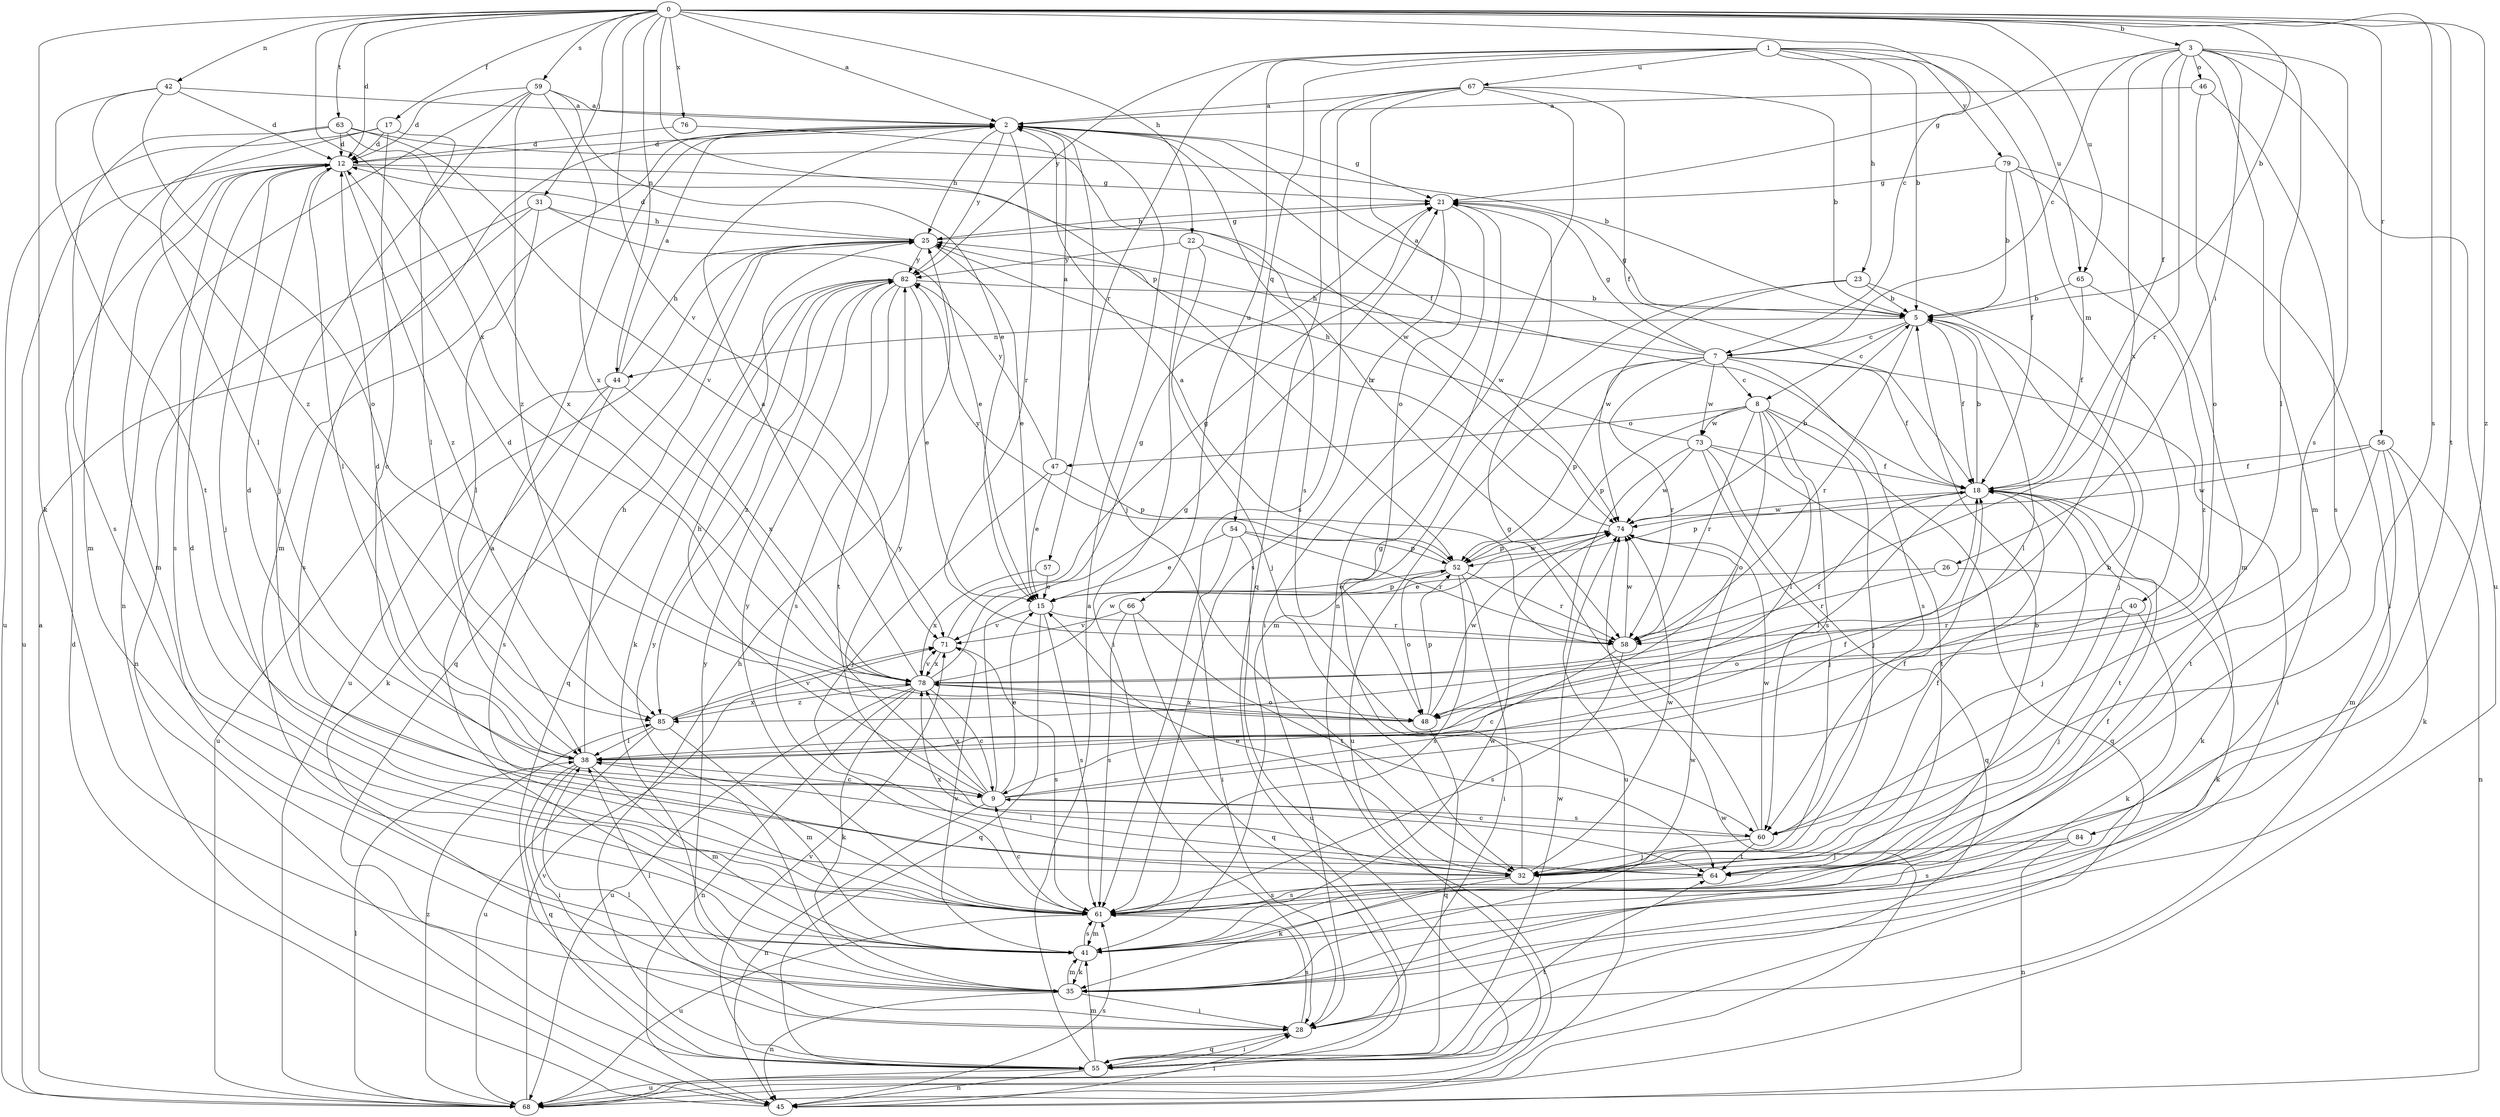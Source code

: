 strict digraph  {
0;
1;
2;
3;
5;
7;
8;
9;
12;
15;
17;
18;
21;
22;
23;
25;
26;
28;
31;
32;
35;
38;
40;
41;
42;
44;
45;
46;
47;
48;
52;
54;
55;
56;
57;
58;
59;
60;
61;
63;
64;
65;
66;
67;
68;
71;
73;
74;
76;
78;
79;
82;
84;
85;
0 -> 2  [label=a];
0 -> 3  [label=b];
0 -> 5  [label=b];
0 -> 7  [label=c];
0 -> 12  [label=d];
0 -> 17  [label=f];
0 -> 22  [label=h];
0 -> 31  [label=j];
0 -> 35  [label=k];
0 -> 42  [label=n];
0 -> 44  [label=n];
0 -> 52  [label=p];
0 -> 56  [label=r];
0 -> 59  [label=s];
0 -> 60  [label=s];
0 -> 63  [label=t];
0 -> 64  [label=t];
0 -> 65  [label=u];
0 -> 71  [label=v];
0 -> 76  [label=x];
0 -> 78  [label=x];
0 -> 84  [label=z];
1 -> 5  [label=b];
1 -> 23  [label=h];
1 -> 40  [label=m];
1 -> 54  [label=q];
1 -> 57  [label=r];
1 -> 65  [label=u];
1 -> 66  [label=u];
1 -> 67  [label=u];
1 -> 79  [label=y];
1 -> 82  [label=y];
2 -> 12  [label=d];
2 -> 18  [label=f];
2 -> 21  [label=g];
2 -> 25  [label=h];
2 -> 32  [label=j];
2 -> 41  [label=m];
2 -> 58  [label=r];
2 -> 60  [label=s];
2 -> 82  [label=y];
3 -> 7  [label=c];
3 -> 18  [label=f];
3 -> 21  [label=g];
3 -> 26  [label=i];
3 -> 38  [label=l];
3 -> 41  [label=m];
3 -> 46  [label=o];
3 -> 58  [label=r];
3 -> 60  [label=s];
3 -> 68  [label=u];
3 -> 78  [label=x];
5 -> 7  [label=c];
5 -> 8  [label=c];
5 -> 18  [label=f];
5 -> 21  [label=g];
5 -> 38  [label=l];
5 -> 44  [label=n];
5 -> 58  [label=r];
7 -> 2  [label=a];
7 -> 8  [label=c];
7 -> 18  [label=f];
7 -> 21  [label=g];
7 -> 25  [label=h];
7 -> 28  [label=i];
7 -> 52  [label=p];
7 -> 58  [label=r];
7 -> 60  [label=s];
7 -> 68  [label=u];
7 -> 73  [label=w];
8 -> 32  [label=j];
8 -> 38  [label=l];
8 -> 47  [label=o];
8 -> 48  [label=o];
8 -> 52  [label=p];
8 -> 55  [label=q];
8 -> 58  [label=r];
8 -> 60  [label=s];
8 -> 73  [label=w];
9 -> 5  [label=b];
9 -> 12  [label=d];
9 -> 15  [label=e];
9 -> 18  [label=f];
9 -> 21  [label=g];
9 -> 25  [label=h];
9 -> 45  [label=n];
9 -> 60  [label=s];
9 -> 78  [label=x];
9 -> 82  [label=y];
12 -> 21  [label=g];
12 -> 32  [label=j];
12 -> 38  [label=l];
12 -> 41  [label=m];
12 -> 61  [label=s];
12 -> 68  [label=u];
12 -> 74  [label=w];
12 -> 85  [label=z];
15 -> 52  [label=p];
15 -> 55  [label=q];
15 -> 58  [label=r];
15 -> 61  [label=s];
15 -> 71  [label=v];
17 -> 9  [label=c];
17 -> 12  [label=d];
17 -> 38  [label=l];
17 -> 41  [label=m];
17 -> 68  [label=u];
18 -> 5  [label=b];
18 -> 32  [label=j];
18 -> 35  [label=k];
18 -> 38  [label=l];
18 -> 52  [label=p];
18 -> 64  [label=t];
18 -> 74  [label=w];
21 -> 25  [label=h];
21 -> 28  [label=i];
21 -> 61  [label=s];
22 -> 28  [label=i];
22 -> 32  [label=j];
22 -> 74  [label=w];
22 -> 82  [label=y];
23 -> 5  [label=b];
23 -> 32  [label=j];
23 -> 41  [label=m];
23 -> 74  [label=w];
25 -> 12  [label=d];
25 -> 15  [label=e];
25 -> 21  [label=g];
25 -> 55  [label=q];
25 -> 68  [label=u];
25 -> 82  [label=y];
26 -> 15  [label=e];
26 -> 35  [label=k];
26 -> 58  [label=r];
28 -> 38  [label=l];
28 -> 55  [label=q];
28 -> 61  [label=s];
28 -> 82  [label=y];
31 -> 15  [label=e];
31 -> 25  [label=h];
31 -> 38  [label=l];
31 -> 45  [label=n];
31 -> 61  [label=s];
32 -> 15  [label=e];
32 -> 18  [label=f];
32 -> 21  [label=g];
32 -> 35  [label=k];
32 -> 61  [label=s];
32 -> 74  [label=w];
32 -> 78  [label=x];
35 -> 28  [label=i];
35 -> 38  [label=l];
35 -> 41  [label=m];
35 -> 45  [label=n];
35 -> 74  [label=w];
35 -> 82  [label=y];
38 -> 9  [label=c];
38 -> 12  [label=d];
38 -> 25  [label=h];
38 -> 28  [label=i];
38 -> 41  [label=m];
38 -> 55  [label=q];
40 -> 32  [label=j];
40 -> 35  [label=k];
40 -> 48  [label=o];
40 -> 58  [label=r];
41 -> 2  [label=a];
41 -> 18  [label=f];
41 -> 35  [label=k];
41 -> 61  [label=s];
41 -> 71  [label=v];
41 -> 74  [label=w];
42 -> 2  [label=a];
42 -> 12  [label=d];
42 -> 48  [label=o];
42 -> 64  [label=t];
42 -> 85  [label=z];
44 -> 2  [label=a];
44 -> 25  [label=h];
44 -> 35  [label=k];
44 -> 61  [label=s];
44 -> 68  [label=u];
44 -> 78  [label=x];
45 -> 12  [label=d];
45 -> 28  [label=i];
45 -> 61  [label=s];
46 -> 2  [label=a];
46 -> 48  [label=o];
46 -> 61  [label=s];
47 -> 2  [label=a];
47 -> 15  [label=e];
47 -> 32  [label=j];
47 -> 52  [label=p];
47 -> 82  [label=y];
48 -> 12  [label=d];
48 -> 52  [label=p];
48 -> 55  [label=q];
48 -> 74  [label=w];
48 -> 78  [label=x];
52 -> 15  [label=e];
52 -> 28  [label=i];
52 -> 48  [label=o];
52 -> 58  [label=r];
52 -> 61  [label=s];
52 -> 74  [label=w];
52 -> 82  [label=y];
54 -> 15  [label=e];
54 -> 28  [label=i];
54 -> 52  [label=p];
54 -> 58  [label=r];
54 -> 68  [label=u];
55 -> 2  [label=a];
55 -> 25  [label=h];
55 -> 28  [label=i];
55 -> 41  [label=m];
55 -> 45  [label=n];
55 -> 64  [label=t];
55 -> 68  [label=u];
55 -> 71  [label=v];
55 -> 74  [label=w];
56 -> 18  [label=f];
56 -> 35  [label=k];
56 -> 41  [label=m];
56 -> 45  [label=n];
56 -> 64  [label=t];
56 -> 74  [label=w];
57 -> 15  [label=e];
57 -> 78  [label=x];
58 -> 2  [label=a];
58 -> 9  [label=c];
58 -> 61  [label=s];
58 -> 74  [label=w];
59 -> 2  [label=a];
59 -> 12  [label=d];
59 -> 15  [label=e];
59 -> 32  [label=j];
59 -> 45  [label=n];
59 -> 78  [label=x];
59 -> 85  [label=z];
60 -> 9  [label=c];
60 -> 18  [label=f];
60 -> 21  [label=g];
60 -> 32  [label=j];
60 -> 64  [label=t];
60 -> 74  [label=w];
61 -> 5  [label=b];
61 -> 9  [label=c];
61 -> 12  [label=d];
61 -> 41  [label=m];
61 -> 68  [label=u];
61 -> 82  [label=y];
63 -> 5  [label=b];
63 -> 12  [label=d];
63 -> 38  [label=l];
63 -> 61  [label=s];
63 -> 71  [label=v];
63 -> 78  [label=x];
64 -> 38  [label=l];
64 -> 61  [label=s];
65 -> 5  [label=b];
65 -> 18  [label=f];
65 -> 85  [label=z];
66 -> 55  [label=q];
66 -> 61  [label=s];
66 -> 64  [label=t];
66 -> 71  [label=v];
67 -> 2  [label=a];
67 -> 5  [label=b];
67 -> 18  [label=f];
67 -> 45  [label=n];
67 -> 48  [label=o];
67 -> 55  [label=q];
67 -> 61  [label=s];
68 -> 2  [label=a];
68 -> 38  [label=l];
68 -> 71  [label=v];
68 -> 74  [label=w];
68 -> 85  [label=z];
71 -> 21  [label=g];
71 -> 61  [label=s];
71 -> 78  [label=x];
73 -> 18  [label=f];
73 -> 25  [label=h];
73 -> 32  [label=j];
73 -> 55  [label=q];
73 -> 64  [label=t];
73 -> 68  [label=u];
73 -> 74  [label=w];
74 -> 5  [label=b];
74 -> 25  [label=h];
74 -> 52  [label=p];
76 -> 12  [label=d];
76 -> 58  [label=r];
78 -> 2  [label=a];
78 -> 9  [label=c];
78 -> 18  [label=f];
78 -> 21  [label=g];
78 -> 35  [label=k];
78 -> 45  [label=n];
78 -> 48  [label=o];
78 -> 68  [label=u];
78 -> 71  [label=v];
78 -> 74  [label=w];
78 -> 85  [label=z];
79 -> 5  [label=b];
79 -> 18  [label=f];
79 -> 21  [label=g];
79 -> 28  [label=i];
79 -> 41  [label=m];
82 -> 5  [label=b];
82 -> 15  [label=e];
82 -> 35  [label=k];
82 -> 55  [label=q];
82 -> 61  [label=s];
82 -> 64  [label=t];
82 -> 85  [label=z];
84 -> 32  [label=j];
84 -> 45  [label=n];
84 -> 61  [label=s];
85 -> 38  [label=l];
85 -> 41  [label=m];
85 -> 68  [label=u];
85 -> 71  [label=v];
85 -> 78  [label=x];
}
